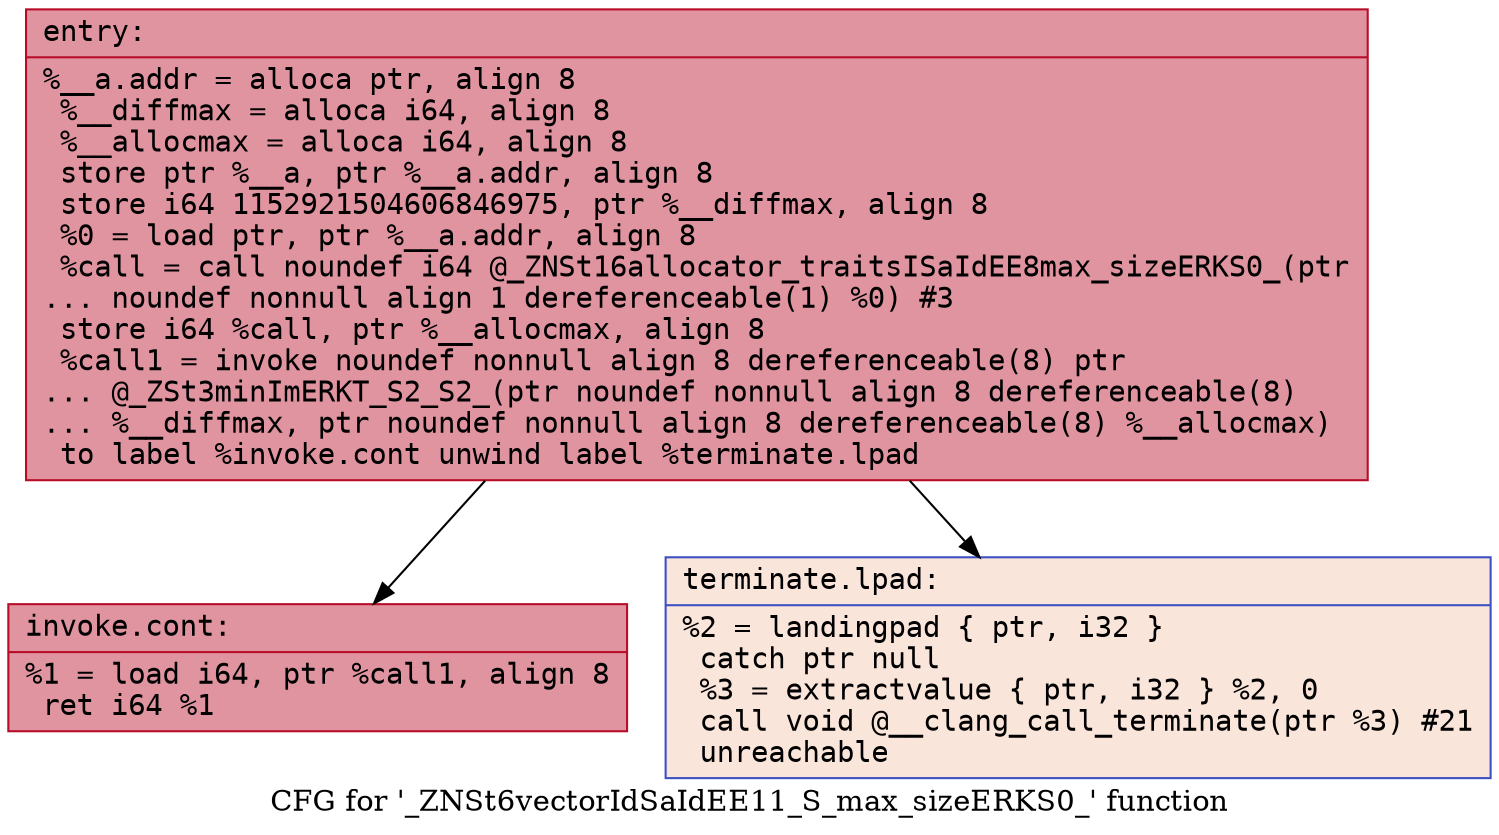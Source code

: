 digraph "CFG for '_ZNSt6vectorIdSaIdEE11_S_max_sizeERKS0_' function" {
	label="CFG for '_ZNSt6vectorIdSaIdEE11_S_max_sizeERKS0_' function";

	Node0x556bfea42fb0 [shape=record,color="#b70d28ff", style=filled, fillcolor="#b70d2870" fontname="Courier",label="{entry:\l|  %__a.addr = alloca ptr, align 8\l  %__diffmax = alloca i64, align 8\l  %__allocmax = alloca i64, align 8\l  store ptr %__a, ptr %__a.addr, align 8\l  store i64 1152921504606846975, ptr %__diffmax, align 8\l  %0 = load ptr, ptr %__a.addr, align 8\l  %call = call noundef i64 @_ZNSt16allocator_traitsISaIdEE8max_sizeERKS0_(ptr\l... noundef nonnull align 1 dereferenceable(1) %0) #3\l  store i64 %call, ptr %__allocmax, align 8\l  %call1 = invoke noundef nonnull align 8 dereferenceable(8) ptr\l... @_ZSt3minImERKT_S2_S2_(ptr noundef nonnull align 8 dereferenceable(8)\l... %__diffmax, ptr noundef nonnull align 8 dereferenceable(8) %__allocmax)\l          to label %invoke.cont unwind label %terminate.lpad\l}"];
	Node0x556bfea42fb0 -> Node0x556bfea43550[tooltip="entry -> invoke.cont\nProbability 100.00%" ];
	Node0x556bfea42fb0 -> Node0x556bfea435d0[tooltip="entry -> terminate.lpad\nProbability 0.00%" ];
	Node0x556bfea43550 [shape=record,color="#b70d28ff", style=filled, fillcolor="#b70d2870" fontname="Courier",label="{invoke.cont:\l|  %1 = load i64, ptr %call1, align 8\l  ret i64 %1\l}"];
	Node0x556bfea435d0 [shape=record,color="#3d50c3ff", style=filled, fillcolor="#f4c5ad70" fontname="Courier",label="{terminate.lpad:\l|  %2 = landingpad \{ ptr, i32 \}\l          catch ptr null\l  %3 = extractvalue \{ ptr, i32 \} %2, 0\l  call void @__clang_call_terminate(ptr %3) #21\l  unreachable\l}"];
}
